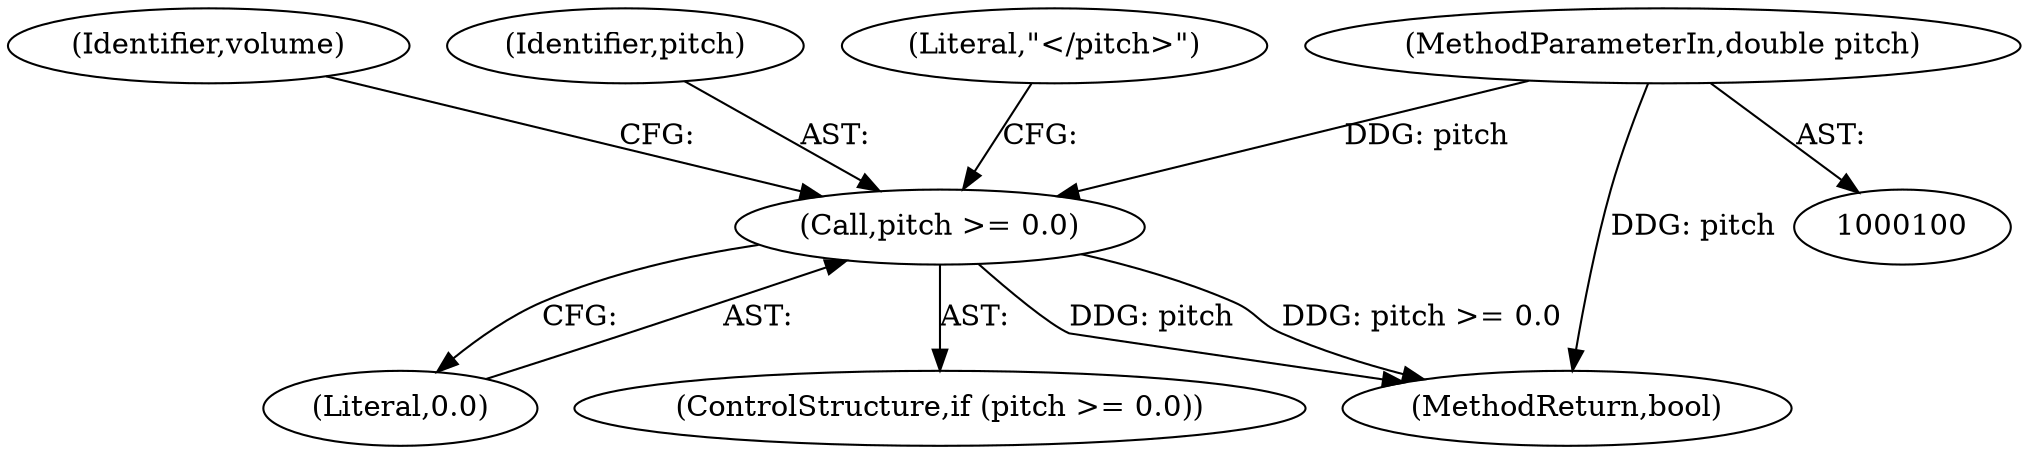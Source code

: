 digraph "1_Chrome_c63f2b7fe4fe2977f858a8e36d5f48db17eff2e7_29@del" {
"1000124" [label="(Call,pitch >= 0.0)"];
"1000105" [label="(MethodParameterIn,double pitch)"];
"1000131" [label="(Identifier,volume)"];
"1000105" [label="(MethodParameterIn,double pitch)"];
"1000125" [label="(Identifier,pitch)"];
"1000126" [label="(Literal,0.0)"];
"1000123" [label="(ControlStructure,if (pitch >= 0.0))"];
"1000128" [label="(Literal,\"</pitch>\")"];
"1000149" [label="(MethodReturn,bool)"];
"1000124" [label="(Call,pitch >= 0.0)"];
"1000124" -> "1000123"  [label="AST: "];
"1000124" -> "1000126"  [label="CFG: "];
"1000125" -> "1000124"  [label="AST: "];
"1000126" -> "1000124"  [label="AST: "];
"1000128" -> "1000124"  [label="CFG: "];
"1000131" -> "1000124"  [label="CFG: "];
"1000124" -> "1000149"  [label="DDG: pitch"];
"1000124" -> "1000149"  [label="DDG: pitch >= 0.0"];
"1000105" -> "1000124"  [label="DDG: pitch"];
"1000105" -> "1000100"  [label="AST: "];
"1000105" -> "1000149"  [label="DDG: pitch"];
}
